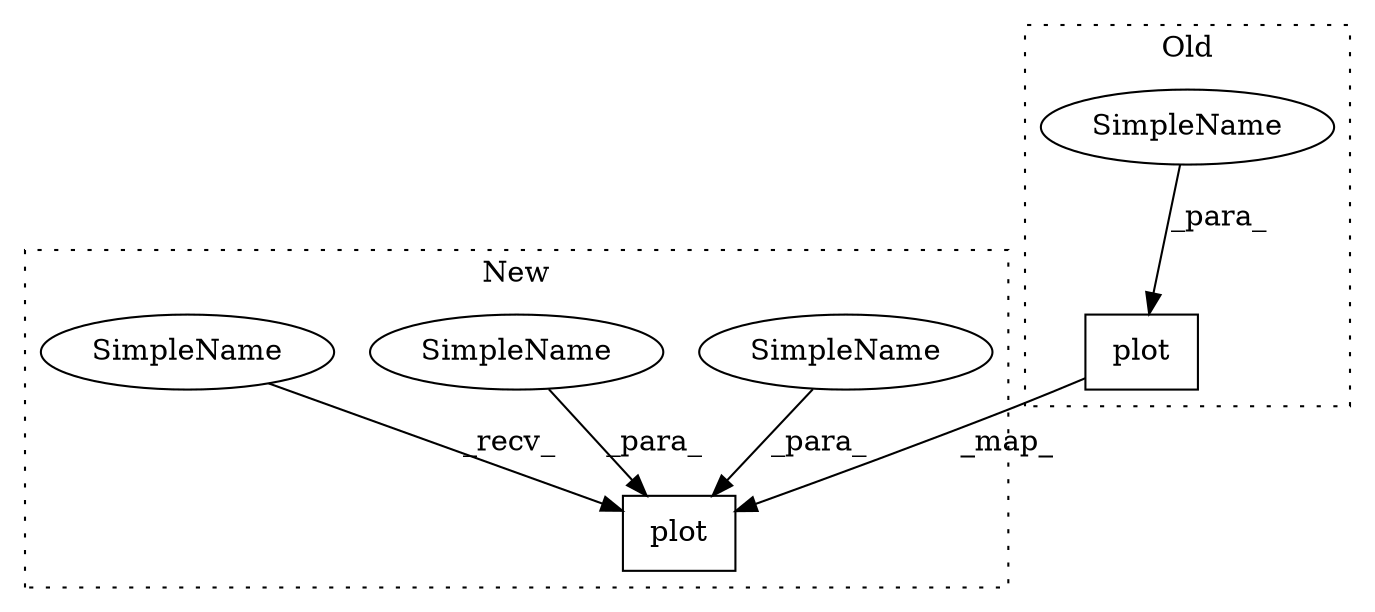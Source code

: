 digraph G {
subgraph cluster0 {
1 [label="plot" a="32" s="3873,3922" l="5,1" shape="box"];
3 [label="SimpleName" a="42" s="" l="" shape="ellipse"];
label = "Old";
style="dotted";
}
subgraph cluster1 {
2 [label="plot" a="32" s="4122,4171" l="5,1" shape="box"];
4 [label="SimpleName" a="42" s="" l="" shape="ellipse"];
5 [label="SimpleName" a="42" s="3926" l="15" shape="ellipse"];
6 [label="SimpleName" a="42" s="4118" l="3" shape="ellipse"];
label = "New";
style="dotted";
}
1 -> 2 [label="_map_"];
3 -> 1 [label="_para_"];
4 -> 2 [label="_para_"];
5 -> 2 [label="_para_"];
6 -> 2 [label="_recv_"];
}